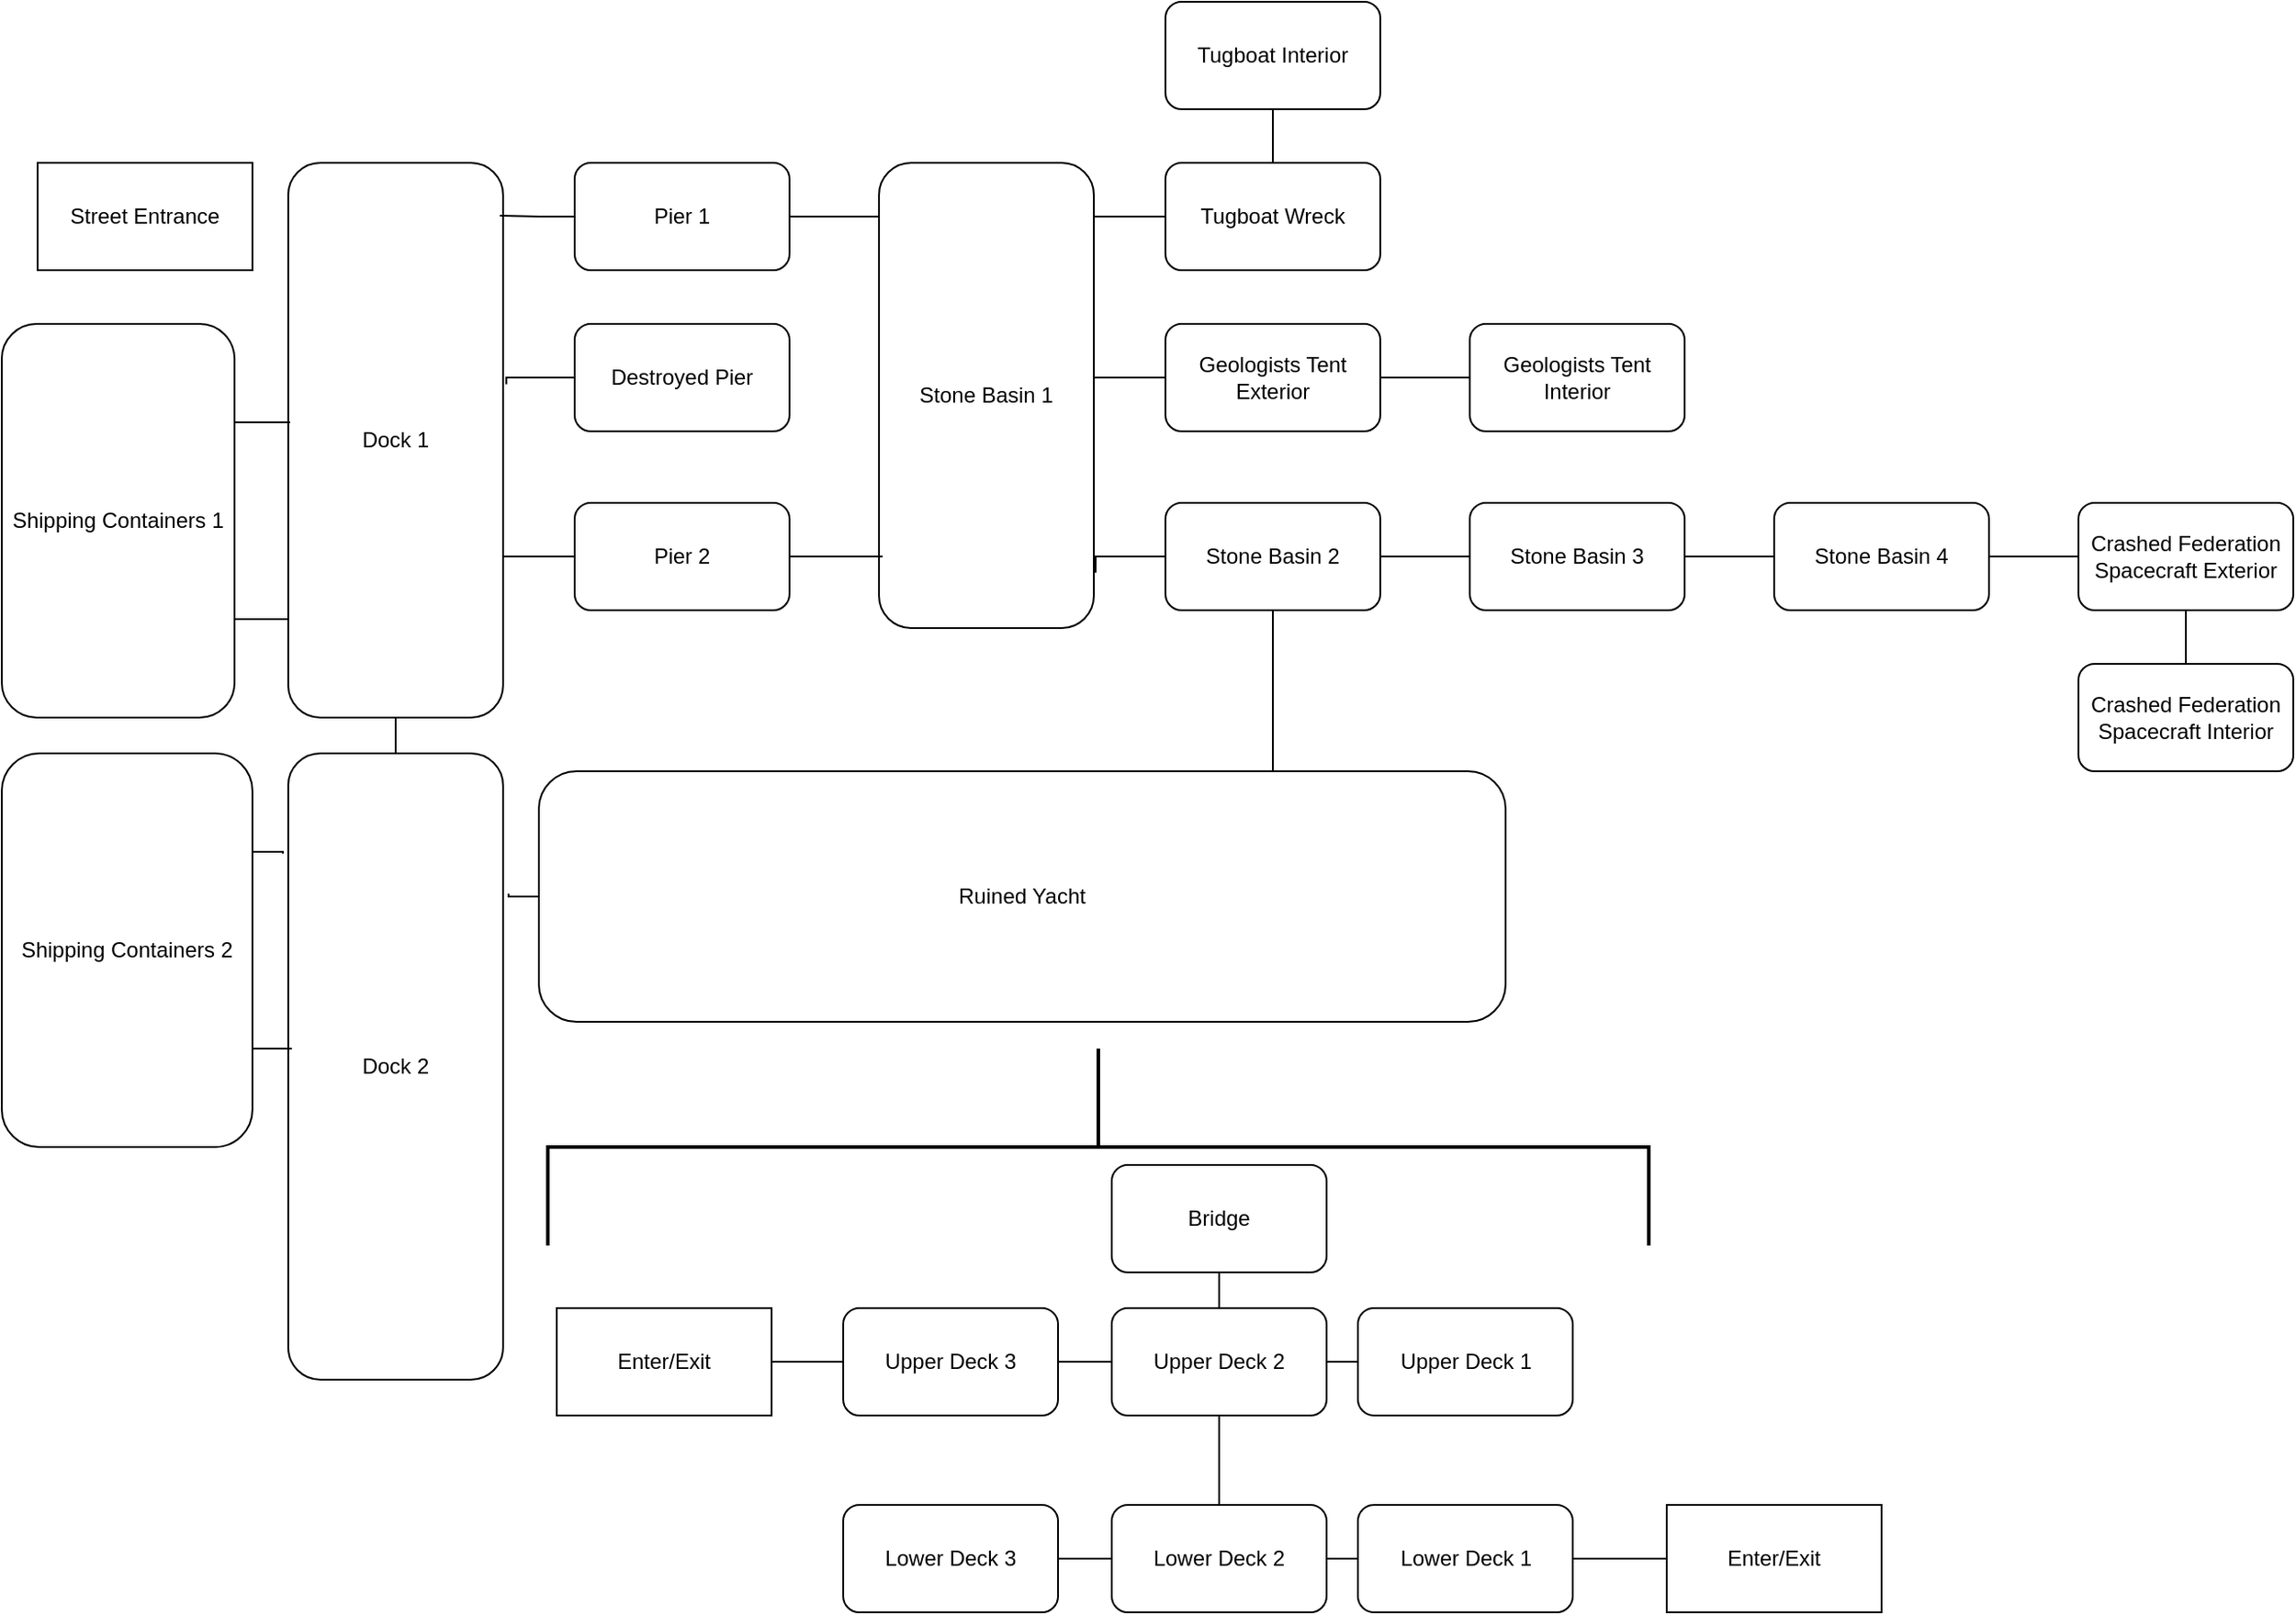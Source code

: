 <mxfile version="22.0.0" type="device">
  <diagram name="Page-1" id="hG4zzm_N5FTetsfrr58c">
    <mxGraphModel dx="1793" dy="1105" grid="1" gridSize="10" guides="1" tooltips="1" connect="1" arrows="1" fold="1" page="1" pageScale="1" pageWidth="850" pageHeight="1100" math="0" shadow="0">
      <root>
        <mxCell id="0" />
        <mxCell id="1" parent="0" />
        <mxCell id="ei0V7CZg0UjQVGs0gulO-1" value="Street Entrance" style="rounded=0;whiteSpace=wrap;html=1;" parent="1" vertex="1">
          <mxGeometry x="30" y="260" width="120" height="60" as="geometry" />
        </mxCell>
        <mxCell id="jUiN87D1n8LLVdIQf6-M-7" style="edgeStyle=orthogonalEdgeStyle;rounded=0;orthogonalLoop=1;jettySize=auto;html=1;exitX=0.5;exitY=1;exitDx=0;exitDy=0;entryX=0.5;entryY=0;entryDx=0;entryDy=0;endArrow=none;endFill=0;" parent="1" source="ei0V7CZg0UjQVGs0gulO-8" target="jUiN87D1n8LLVdIQf6-M-3" edge="1">
          <mxGeometry relative="1" as="geometry" />
        </mxCell>
        <mxCell id="jUiN87D1n8LLVdIQf6-M-11" style="edgeStyle=orthogonalEdgeStyle;rounded=0;orthogonalLoop=1;jettySize=auto;html=1;exitX=1;exitY=0.75;exitDx=0;exitDy=0;entryX=0;entryY=0.5;entryDx=0;entryDy=0;endArrow=none;endFill=0;" parent="1" source="ei0V7CZg0UjQVGs0gulO-8" target="ei0V7CZg0UjQVGs0gulO-21" edge="1">
          <mxGeometry relative="1" as="geometry">
            <Array as="points">
              <mxPoint x="290" y="480" />
            </Array>
          </mxGeometry>
        </mxCell>
        <mxCell id="ei0V7CZg0UjQVGs0gulO-8" value="Dock 1" style="rounded=1;whiteSpace=wrap;html=1;" parent="1" vertex="1">
          <mxGeometry x="170" y="260" width="120" height="310" as="geometry" />
        </mxCell>
        <mxCell id="ei0V7CZg0UjQVGs0gulO-16" value="" style="edgeStyle=orthogonalEdgeStyle;rounded=0;orthogonalLoop=1;jettySize=auto;html=1;endArrow=none;endFill=0;" parent="1" source="ei0V7CZg0UjQVGs0gulO-9" target="ei0V7CZg0UjQVGs0gulO-15" edge="1">
          <mxGeometry relative="1" as="geometry">
            <Array as="points">
              <mxPoint x="480" y="290" />
              <mxPoint x="480" y="290" />
            </Array>
          </mxGeometry>
        </mxCell>
        <mxCell id="ei0V7CZg0UjQVGs0gulO-9" value="Pier 1" style="rounded=1;whiteSpace=wrap;html=1;" parent="1" vertex="1">
          <mxGeometry x="330" y="260" width="120" height="60" as="geometry" />
        </mxCell>
        <mxCell id="ei0V7CZg0UjQVGs0gulO-18" value="" style="edgeStyle=orthogonalEdgeStyle;rounded=0;orthogonalLoop=1;jettySize=auto;html=1;endArrow=none;endFill=0;" parent="1" source="ei0V7CZg0UjQVGs0gulO-15" target="ei0V7CZg0UjQVGs0gulO-17" edge="1">
          <mxGeometry relative="1" as="geometry">
            <Array as="points">
              <mxPoint x="630" y="290" />
              <mxPoint x="630" y="290" />
            </Array>
          </mxGeometry>
        </mxCell>
        <mxCell id="ei0V7CZg0UjQVGs0gulO-15" value="Stone Basin 1" style="whiteSpace=wrap;html=1;rounded=1;" parent="1" vertex="1">
          <mxGeometry x="500" y="260" width="120" height="260" as="geometry" />
        </mxCell>
        <mxCell id="ei0V7CZg0UjQVGs0gulO-17" value="Tugboat Wreck" style="whiteSpace=wrap;html=1;rounded=1;" parent="1" vertex="1">
          <mxGeometry x="660" y="260" width="120" height="60" as="geometry" />
        </mxCell>
        <mxCell id="ei0V7CZg0UjQVGs0gulO-19" value="Destroyed Pier" style="whiteSpace=wrap;html=1;rounded=1;" parent="1" vertex="1">
          <mxGeometry x="330" y="350" width="120" height="60" as="geometry" />
        </mxCell>
        <mxCell id="ei0V7CZg0UjQVGs0gulO-21" value="Pier 2" style="whiteSpace=wrap;html=1;rounded=1;" parent="1" vertex="1">
          <mxGeometry x="330" y="450" width="120" height="60" as="geometry" />
        </mxCell>
        <mxCell id="ei0V7CZg0UjQVGs0gulO-23" value="Shipping Containers 1" style="whiteSpace=wrap;html=1;rounded=1;" parent="1" vertex="1">
          <mxGeometry x="10" y="350" width="130" height="220" as="geometry" />
        </mxCell>
        <mxCell id="B_Ww4DbN7rBJRGA3p_TU-4" value="" style="edgeStyle=orthogonalEdgeStyle;rounded=0;orthogonalLoop=1;jettySize=auto;html=1;endArrow=none;endFill=0;" parent="1" source="ei0V7CZg0UjQVGs0gulO-30" target="D6g7ijftVTzOeYGlhxwc-30" edge="1">
          <mxGeometry relative="1" as="geometry" />
        </mxCell>
        <mxCell id="ibRmky1MhEv8J4u7FbmF-1" value="" style="edgeStyle=orthogonalEdgeStyle;rounded=0;orthogonalLoop=1;jettySize=auto;html=1;endArrow=none;endFill=0;" edge="1" parent="1" source="ei0V7CZg0UjQVGs0gulO-30" target="ei0V7CZg0UjQVGs0gulO-37">
          <mxGeometry relative="1" as="geometry">
            <Array as="points">
              <mxPoint x="720" y="580" />
              <mxPoint x="720" y="580" />
            </Array>
          </mxGeometry>
        </mxCell>
        <mxCell id="ei0V7CZg0UjQVGs0gulO-30" value="Stone Basin 2" style="whiteSpace=wrap;html=1;rounded=1;" parent="1" vertex="1">
          <mxGeometry x="660" y="450" width="120" height="60" as="geometry" />
        </mxCell>
        <mxCell id="ei0V7CZg0UjQVGs0gulO-37" value="Ruined Yacht" style="whiteSpace=wrap;html=1;rounded=1;" parent="1" vertex="1">
          <mxGeometry x="310" y="600" width="540" height="140" as="geometry" />
        </mxCell>
        <mxCell id="jUiN87D1n8LLVdIQf6-M-3" value="Dock 2" style="rounded=1;whiteSpace=wrap;html=1;" parent="1" vertex="1">
          <mxGeometry x="170" y="590" width="120" height="350" as="geometry" />
        </mxCell>
        <mxCell id="jUiN87D1n8LLVdIQf6-M-4" value="Shipping Containers 2" style="whiteSpace=wrap;html=1;rounded=1;" parent="1" vertex="1">
          <mxGeometry x="10" y="590" width="140" height="220" as="geometry" />
        </mxCell>
        <mxCell id="jUiN87D1n8LLVdIQf6-M-5" style="edgeStyle=orthogonalEdgeStyle;rounded=0;orthogonalLoop=1;jettySize=auto;html=1;exitX=1;exitY=0.25;exitDx=0;exitDy=0;entryX=0.008;entryY=0.468;entryDx=0;entryDy=0;entryPerimeter=0;endArrow=none;endFill=0;" parent="1" source="ei0V7CZg0UjQVGs0gulO-23" target="ei0V7CZg0UjQVGs0gulO-8" edge="1">
          <mxGeometry relative="1" as="geometry" />
        </mxCell>
        <mxCell id="jUiN87D1n8LLVdIQf6-M-6" style="edgeStyle=orthogonalEdgeStyle;rounded=0;orthogonalLoop=1;jettySize=auto;html=1;exitX=1;exitY=0.75;exitDx=0;exitDy=0;entryX=0;entryY=0.829;entryDx=0;entryDy=0;entryPerimeter=0;endArrow=none;endFill=0;" parent="1" source="ei0V7CZg0UjQVGs0gulO-23" target="ei0V7CZg0UjQVGs0gulO-8" edge="1">
          <mxGeometry relative="1" as="geometry" />
        </mxCell>
        <mxCell id="jUiN87D1n8LLVdIQf6-M-9" style="edgeStyle=orthogonalEdgeStyle;rounded=0;orthogonalLoop=1;jettySize=auto;html=1;exitX=1;exitY=0.25;exitDx=0;exitDy=0;entryX=-0.025;entryY=0.16;entryDx=0;entryDy=0;entryPerimeter=0;endArrow=none;endFill=0;" parent="1" source="jUiN87D1n8LLVdIQf6-M-4" target="jUiN87D1n8LLVdIQf6-M-3" edge="1">
          <mxGeometry relative="1" as="geometry" />
        </mxCell>
        <mxCell id="jUiN87D1n8LLVdIQf6-M-10" style="edgeStyle=orthogonalEdgeStyle;rounded=0;orthogonalLoop=1;jettySize=auto;html=1;exitX=1;exitY=0.75;exitDx=0;exitDy=0;entryX=0.017;entryY=0.469;entryDx=0;entryDy=0;entryPerimeter=0;endArrow=none;endFill=0;" parent="1" source="jUiN87D1n8LLVdIQf6-M-4" target="jUiN87D1n8LLVdIQf6-M-3" edge="1">
          <mxGeometry relative="1" as="geometry" />
        </mxCell>
        <mxCell id="jUiN87D1n8LLVdIQf6-M-12" style="edgeStyle=orthogonalEdgeStyle;rounded=0;orthogonalLoop=1;jettySize=auto;html=1;exitX=0;exitY=0.5;exitDx=0;exitDy=0;entryX=1.015;entryY=0.399;entryDx=0;entryDy=0;entryPerimeter=0;endArrow=none;endFill=0;" parent="1" source="ei0V7CZg0UjQVGs0gulO-19" target="ei0V7CZg0UjQVGs0gulO-8" edge="1">
          <mxGeometry relative="1" as="geometry" />
        </mxCell>
        <mxCell id="jUiN87D1n8LLVdIQf6-M-13" style="edgeStyle=orthogonalEdgeStyle;rounded=0;orthogonalLoop=1;jettySize=auto;html=1;exitX=0;exitY=0.5;exitDx=0;exitDy=0;entryX=0.985;entryY=0.095;entryDx=0;entryDy=0;entryPerimeter=0;endArrow=none;endFill=0;" parent="1" source="ei0V7CZg0UjQVGs0gulO-9" target="ei0V7CZg0UjQVGs0gulO-8" edge="1">
          <mxGeometry relative="1" as="geometry" />
        </mxCell>
        <mxCell id="D6g7ijftVTzOeYGlhxwc-1" value="" style="strokeWidth=2;html=1;shape=mxgraph.flowchart.annotation_2;align=left;labelPosition=right;pointerEvents=1;rotation=90;" parent="1" vertex="1">
          <mxGeometry x="567.5" y="502.5" width="110" height="615" as="geometry" />
        </mxCell>
        <mxCell id="XZOc8OdnycMJjuhssAiU-4" value="" style="edgeStyle=orthogonalEdgeStyle;rounded=0;orthogonalLoop=1;jettySize=auto;html=1;endArrow=none;endFill=0;" parent="1" source="D6g7ijftVTzOeYGlhxwc-2" target="D6g7ijftVTzOeYGlhxwc-8" edge="1">
          <mxGeometry relative="1" as="geometry" />
        </mxCell>
        <mxCell id="D6g7ijftVTzOeYGlhxwc-2" value="Enter/Exit" style="rounded=0;whiteSpace=wrap;html=1;" parent="1" vertex="1">
          <mxGeometry x="320" y="900" width="120" height="60" as="geometry" />
        </mxCell>
        <mxCell id="D6g7ijftVTzOeYGlhxwc-7" value="" style="edgeStyle=orthogonalEdgeStyle;rounded=0;orthogonalLoop=1;jettySize=auto;html=1;endArrow=none;endFill=0;" parent="1" source="D6g7ijftVTzOeYGlhxwc-5" target="D6g7ijftVTzOeYGlhxwc-6" edge="1">
          <mxGeometry relative="1" as="geometry" />
        </mxCell>
        <mxCell id="D6g7ijftVTzOeYGlhxwc-9" value="" style="edgeStyle=orthogonalEdgeStyle;rounded=0;orthogonalLoop=1;jettySize=auto;html=1;endArrow=none;endFill=0;" parent="1" source="D6g7ijftVTzOeYGlhxwc-5" target="D6g7ijftVTzOeYGlhxwc-8" edge="1">
          <mxGeometry relative="1" as="geometry" />
        </mxCell>
        <mxCell id="XZOc8OdnycMJjuhssAiU-3" value="" style="edgeStyle=orthogonalEdgeStyle;rounded=0;orthogonalLoop=1;jettySize=auto;html=1;endArrow=none;endFill=0;" parent="1" source="D6g7ijftVTzOeYGlhxwc-5" target="D6g7ijftVTzOeYGlhxwc-14" edge="1">
          <mxGeometry relative="1" as="geometry" />
        </mxCell>
        <mxCell id="D6g7ijftVTzOeYGlhxwc-5" value="Upper Deck 2" style="rounded=1;whiteSpace=wrap;html=1;" parent="1" vertex="1">
          <mxGeometry x="630" y="900" width="120" height="60" as="geometry" />
        </mxCell>
        <mxCell id="D6g7ijftVTzOeYGlhxwc-6" value="Upper Deck 1" style="whiteSpace=wrap;html=1;rounded=1;" parent="1" vertex="1">
          <mxGeometry x="767.5" y="900" width="120" height="60" as="geometry" />
        </mxCell>
        <mxCell id="D6g7ijftVTzOeYGlhxwc-8" value="Upper Deck 3" style="whiteSpace=wrap;html=1;rounded=1;" parent="1" vertex="1">
          <mxGeometry x="480" y="900" width="120" height="60" as="geometry" />
        </mxCell>
        <mxCell id="D6g7ijftVTzOeYGlhxwc-15" value="" style="edgeStyle=orthogonalEdgeStyle;rounded=0;orthogonalLoop=1;jettySize=auto;html=1;endArrow=none;endFill=0;" parent="1" source="D6g7ijftVTzOeYGlhxwc-10" target="D6g7ijftVTzOeYGlhxwc-14" edge="1">
          <mxGeometry relative="1" as="geometry" />
        </mxCell>
        <mxCell id="mVStLimd9nVLuTpqJdAM-2" value="" style="edgeStyle=orthogonalEdgeStyle;rounded=0;orthogonalLoop=1;jettySize=auto;html=1;endArrow=none;endFill=0;" parent="1" source="D6g7ijftVTzOeYGlhxwc-10" target="mVStLimd9nVLuTpqJdAM-1" edge="1">
          <mxGeometry relative="1" as="geometry" />
        </mxCell>
        <mxCell id="D6g7ijftVTzOeYGlhxwc-10" value="Lower Deck 1" style="whiteSpace=wrap;html=1;rounded=1;" parent="1" vertex="1">
          <mxGeometry x="767.5" y="1010" width="120" height="60" as="geometry" />
        </mxCell>
        <mxCell id="D6g7ijftVTzOeYGlhxwc-17" value="" style="edgeStyle=orthogonalEdgeStyle;rounded=0;orthogonalLoop=1;jettySize=auto;html=1;endArrow=none;endFill=0;" parent="1" source="D6g7ijftVTzOeYGlhxwc-14" target="D6g7ijftVTzOeYGlhxwc-16" edge="1">
          <mxGeometry relative="1" as="geometry" />
        </mxCell>
        <mxCell id="D6g7ijftVTzOeYGlhxwc-14" value="Lower Deck 2" style="whiteSpace=wrap;html=1;rounded=1;" parent="1" vertex="1">
          <mxGeometry x="630" y="1010" width="120" height="60" as="geometry" />
        </mxCell>
        <mxCell id="D6g7ijftVTzOeYGlhxwc-16" value="Lower Deck 3" style="whiteSpace=wrap;html=1;rounded=1;" parent="1" vertex="1">
          <mxGeometry x="480" y="1010" width="120" height="60" as="geometry" />
        </mxCell>
        <mxCell id="XZOc8OdnycMJjuhssAiU-2" value="" style="edgeStyle=orthogonalEdgeStyle;rounded=0;orthogonalLoop=1;jettySize=auto;html=1;endArrow=none;endFill=0;" parent="1" source="D6g7ijftVTzOeYGlhxwc-22" target="D6g7ijftVTzOeYGlhxwc-5" edge="1">
          <mxGeometry relative="1" as="geometry" />
        </mxCell>
        <mxCell id="D6g7ijftVTzOeYGlhxwc-22" value="Bridge" style="whiteSpace=wrap;html=1;rounded=1;" parent="1" vertex="1">
          <mxGeometry x="630" y="820" width="120" height="60" as="geometry" />
        </mxCell>
        <mxCell id="LB76PLS6bhr0vWrkOZ_N-8" value="" style="edgeStyle=orthogonalEdgeStyle;rounded=0;orthogonalLoop=1;jettySize=auto;html=1;endArrow=none;endFill=0;" parent="1" source="D6g7ijftVTzOeYGlhxwc-24" target="D6g7ijftVTzOeYGlhxwc-33" edge="1">
          <mxGeometry relative="1" as="geometry" />
        </mxCell>
        <mxCell id="D6g7ijftVTzOeYGlhxwc-24" value="Crashed Federation Spacecraft Exterior" style="whiteSpace=wrap;html=1;rounded=1;" parent="1" vertex="1">
          <mxGeometry x="1170" y="450" width="120" height="60" as="geometry" />
        </mxCell>
        <mxCell id="B_Ww4DbN7rBJRGA3p_TU-7" value="" style="edgeStyle=orthogonalEdgeStyle;rounded=0;orthogonalLoop=1;jettySize=auto;html=1;endArrow=none;endFill=0;" parent="1" source="D6g7ijftVTzOeYGlhxwc-26" target="ei0V7CZg0UjQVGs0gulO-15" edge="1">
          <mxGeometry relative="1" as="geometry">
            <Array as="points">
              <mxPoint x="630" y="380" />
              <mxPoint x="630" y="380" />
            </Array>
          </mxGeometry>
        </mxCell>
        <mxCell id="D6g7ijftVTzOeYGlhxwc-26" value="Geologists Tent Exterior" style="whiteSpace=wrap;html=1;rounded=1;" parent="1" vertex="1">
          <mxGeometry x="660" y="350" width="120" height="60" as="geometry" />
        </mxCell>
        <mxCell id="D6g7ijftVTzOeYGlhxwc-38" value="" style="edgeStyle=orthogonalEdgeStyle;rounded=0;orthogonalLoop=1;jettySize=auto;html=1;endArrow=none;endFill=0;" parent="1" source="D6g7ijftVTzOeYGlhxwc-28" target="D6g7ijftVTzOeYGlhxwc-26" edge="1">
          <mxGeometry relative="1" as="geometry" />
        </mxCell>
        <mxCell id="D6g7ijftVTzOeYGlhxwc-28" value="Geologists Tent Interior" style="whiteSpace=wrap;html=1;rounded=1;" parent="1" vertex="1">
          <mxGeometry x="830" y="350" width="120" height="60" as="geometry" />
        </mxCell>
        <mxCell id="B_Ww4DbN7rBJRGA3p_TU-5" value="" style="edgeStyle=orthogonalEdgeStyle;rounded=0;orthogonalLoop=1;jettySize=auto;html=1;endArrow=none;endFill=0;" parent="1" source="D6g7ijftVTzOeYGlhxwc-30" target="LB76PLS6bhr0vWrkOZ_N-3" edge="1">
          <mxGeometry relative="1" as="geometry" />
        </mxCell>
        <mxCell id="D6g7ijftVTzOeYGlhxwc-30" value="Stone Basin 3" style="whiteSpace=wrap;html=1;rounded=1;" parent="1" vertex="1">
          <mxGeometry x="830" y="450" width="120" height="60" as="geometry" />
        </mxCell>
        <mxCell id="D6g7ijftVTzOeYGlhxwc-33" value="Crashed Federation Spacecraft Interior" style="whiteSpace=wrap;html=1;rounded=1;" parent="1" vertex="1">
          <mxGeometry x="1170" y="540" width="120" height="60" as="geometry" />
        </mxCell>
        <mxCell id="B_Ww4DbN7rBJRGA3p_TU-6" value="" style="edgeStyle=orthogonalEdgeStyle;rounded=0;orthogonalLoop=1;jettySize=auto;html=1;endArrow=none;endFill=0;" parent="1" source="LB76PLS6bhr0vWrkOZ_N-3" target="D6g7ijftVTzOeYGlhxwc-24" edge="1">
          <mxGeometry relative="1" as="geometry" />
        </mxCell>
        <mxCell id="LB76PLS6bhr0vWrkOZ_N-3" value="Stone Basin 4" style="whiteSpace=wrap;html=1;rounded=1;" parent="1" vertex="1">
          <mxGeometry x="1000" y="450" width="120" height="60" as="geometry" />
        </mxCell>
        <mxCell id="LB76PLS6bhr0vWrkOZ_N-10" value="" style="edgeStyle=orthogonalEdgeStyle;rounded=0;orthogonalLoop=1;jettySize=auto;html=1;endArrow=none;endFill=0;" parent="1" source="LB76PLS6bhr0vWrkOZ_N-9" target="ei0V7CZg0UjQVGs0gulO-17" edge="1">
          <mxGeometry relative="1" as="geometry" />
        </mxCell>
        <mxCell id="LB76PLS6bhr0vWrkOZ_N-9" value="Tugboat Interior" style="whiteSpace=wrap;html=1;rounded=1;" parent="1" vertex="1">
          <mxGeometry x="660" y="170" width="120" height="60" as="geometry" />
        </mxCell>
        <mxCell id="XZOc8OdnycMJjuhssAiU-5" style="edgeStyle=orthogonalEdgeStyle;rounded=0;orthogonalLoop=1;jettySize=auto;html=1;exitX=0;exitY=0.5;exitDx=0;exitDy=0;entryX=1.026;entryY=0.224;entryDx=0;entryDy=0;entryPerimeter=0;endArrow=none;endFill=0;" parent="1" source="ei0V7CZg0UjQVGs0gulO-37" target="jUiN87D1n8LLVdIQf6-M-3" edge="1">
          <mxGeometry relative="1" as="geometry" />
        </mxCell>
        <mxCell id="mVStLimd9nVLuTpqJdAM-1" value="Enter/Exit" style="rounded=0;whiteSpace=wrap;html=1;" parent="1" vertex="1">
          <mxGeometry x="940" y="1010" width="120" height="60" as="geometry" />
        </mxCell>
        <mxCell id="B_Ww4DbN7rBJRGA3p_TU-1" style="edgeStyle=orthogonalEdgeStyle;rounded=0;orthogonalLoop=1;jettySize=auto;html=1;exitX=1;exitY=0.5;exitDx=0;exitDy=0;entryX=0.017;entryY=0.846;entryDx=0;entryDy=0;entryPerimeter=0;endArrow=none;endFill=0;" parent="1" source="ei0V7CZg0UjQVGs0gulO-21" target="ei0V7CZg0UjQVGs0gulO-15" edge="1">
          <mxGeometry relative="1" as="geometry" />
        </mxCell>
        <mxCell id="B_Ww4DbN7rBJRGA3p_TU-3" style="edgeStyle=orthogonalEdgeStyle;rounded=0;orthogonalLoop=1;jettySize=auto;html=1;exitX=0;exitY=0.5;exitDx=0;exitDy=0;entryX=1.008;entryY=0.881;entryDx=0;entryDy=0;entryPerimeter=0;endArrow=none;endFill=0;" parent="1" source="ei0V7CZg0UjQVGs0gulO-30" target="ei0V7CZg0UjQVGs0gulO-15" edge="1">
          <mxGeometry relative="1" as="geometry">
            <Array as="points">
              <mxPoint x="621" y="480" />
            </Array>
          </mxGeometry>
        </mxCell>
      </root>
    </mxGraphModel>
  </diagram>
</mxfile>
